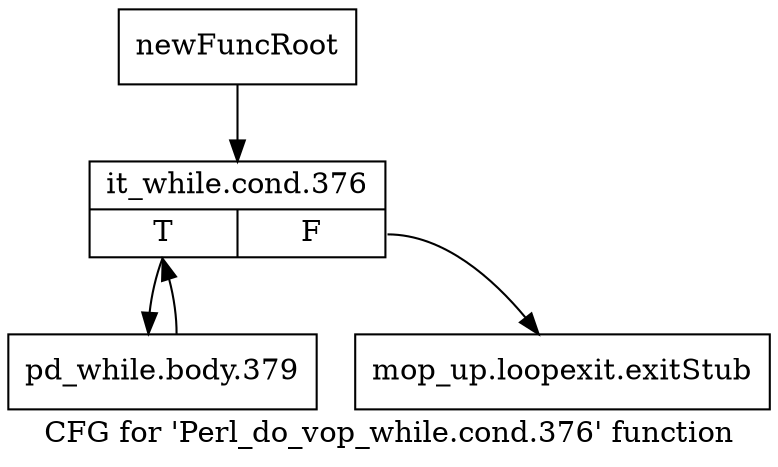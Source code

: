 digraph "CFG for 'Perl_do_vop_while.cond.376' function" {
	label="CFG for 'Perl_do_vop_while.cond.376' function";

	Node0x4b08770 [shape=record,label="{newFuncRoot}"];
	Node0x4b08770 -> Node0x4b08810;
	Node0x4b087c0 [shape=record,label="{mop_up.loopexit.exitStub}"];
	Node0x4b08810 [shape=record,label="{it_while.cond.376|{<s0>T|<s1>F}}"];
	Node0x4b08810:s0 -> Node0x4b08860;
	Node0x4b08810:s1 -> Node0x4b087c0;
	Node0x4b08860 [shape=record,label="{pd_while.body.379}"];
	Node0x4b08860 -> Node0x4b08810;
}
